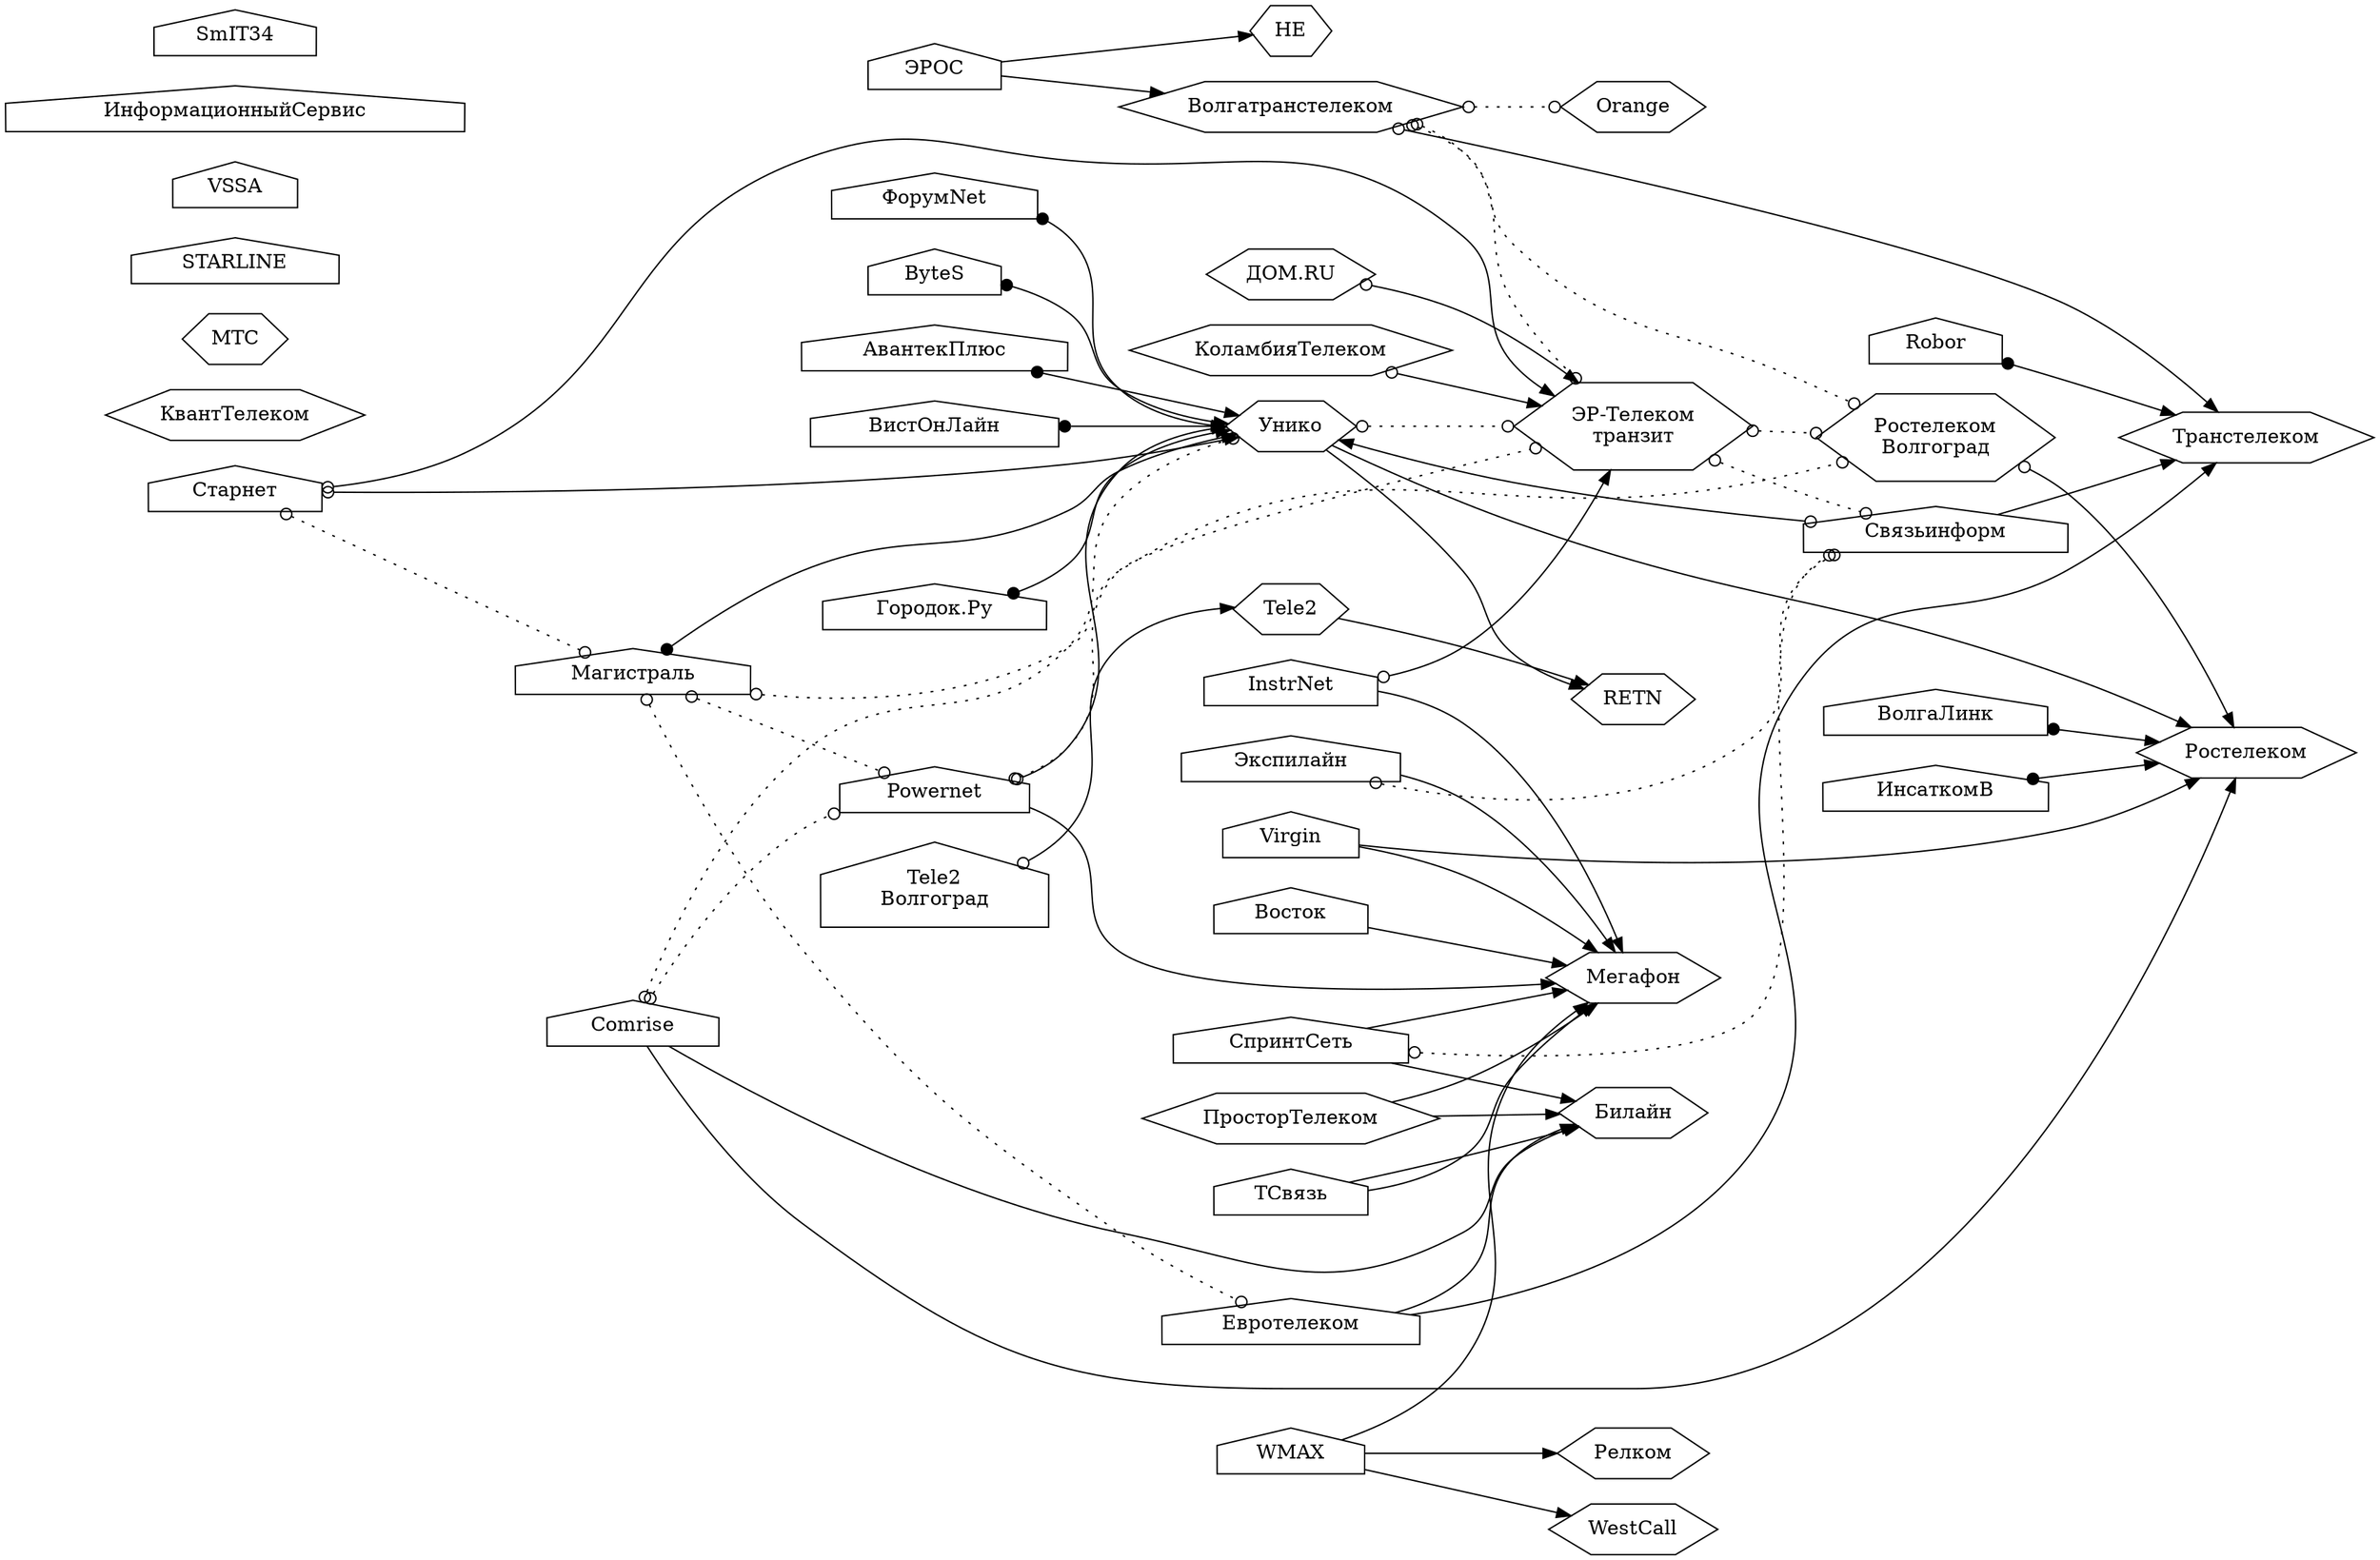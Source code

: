 digraph ispgraph {

rankdir = LR;
node [shape=house;];

Унико, ДомРу, ЭрТелеком, Транстелеком, Волгатранстелеком, Релком [shape=hexagon;];
Мегафон, Вымпелком, КоламбияТелеком, Ростелеком, HE, КвантТелеком [shape=hexagon;];
Tele2, МТС, ЮТК, Orange, ПросторТелеком, WestCall, RETN [shape=hexagon;];

ДомРу [label="ДОМ.RU"];
ЭрТелеком [label="ЭР-Телеком\nтранзит"];
ЮТК [label="Ростелеком\nВолгоград"];
Вымпелком [label="Билайн"];
ГородокТочкаРу [label="Городок.Ру"];
СМАРТС [label="Tele2\nВолгоград"];

subgraph backbone {/*Собственная опорная сеть*/
Транстелеком;
Мегафон;
Вымпелком;
Ростелеком;
HE;
МТС;
Orange;
ЭрТелеком;
WestCall;
};

subgraph Ростелеком {/*Провайдеры члены Ростелеком*/
Ростелеком;
ЮТК;
};

subgraph ЭрТелекомХолдинг {/*ЭР-Телеком*/
ДомРу;
ЭрТелеком;
КоламбияТелеком;
};

{/*Отсутствует информация о подключении*/
STARLINE;
VSSA;
ИнформационныйСервис;
КвантТелеком;
SmIT34;
};


{/*Магистральные связи*/

Связьинформ -> Транстелеком;

Tele2 -> RETN;

СпринтСеть -> Вымпелком;
СпринтСеть -> Мегафон;

Экспилайн -> Мегафон;

ЭРОС -> Волгатранстелеком;
ЭРОС -> HE;


Comrise -> Ростелеком;
Comrise -> Вымпелком;

Powernet -> Мегафон;

Евротелеком -> Транстелеком;
Евротелеком -> Вымпелком;

Virgin -> Мегафон;
Virgin -> Ростелеком;

Унико -> Ростелеком;
Унико -> RETN;

ПросторТелеком -> Вымпелком;
ПросторТелеком -> Мегафон;

WMAX -> Мегафон;
WMAX -> WestCall;
WMAX -> Релком;

InstrNet -> Мегафон;

ТСвязь -> Мегафон;
ТСвязь -> Вымпелком;

Восток -> Мегафон;

{/*Пиринг с магистральным оператором*/
edge [dir=both; arrowtail=odot;];

Связьинформ -> Унико;

Старнет -> Унико;
Старнет -> ЭрТелеком;

Powernet -> Унико;

ЮТК -> Ростелеком;

Волгатранстелеком -> Транстелеком;

ДомРу -> ЭрТелеком;
КоламбияТелеком -> ЭрТелеком;

InstrNet -> ЭрТелеком;

СМАРТС -> Tele2;

};

{/*Маршрутизация на оборудовании магистрального оператора*/
edge [dir=both; arrowtail=dot;];

ВолгаЛинк -> Ростелеком;
ИнсаткомВ -> Ростелеком;
Магистраль -> Унико;
ГородокТочкаРу -> Унико;
ФорумNet -> Унико;
ByteS -> Унико;
АвантекПлюс -> Унико;
Robor -> Транстелеком;
ВистОнЛайн -> Унико;
};

};

{/*Пиринг*/

edge [dir=both; arrowhead=odot; arrowtail=odot; style=dotted;];

СпринтСеть -> Связьинформ;

Старнет -> Магистраль;

Экспилайн -> Связьинформ;

Comrise -> Унико;
Comrise -> Powernet;

Powernet -> ЭрТелеком;

Магистраль -> Powernet;
Магистраль -> ЮТК;
Магистраль -> Евротелеком;

Унико -> ЭрТелеком;

Волгатранстелеком -> ЮТК;
Волгатранстелеком -> ЭрТелеком;
Волгатранстелеком -> Orange;

ЭрТелеком -> ЮТК;
ЭрТелеком -> Связьинформ;

};

}